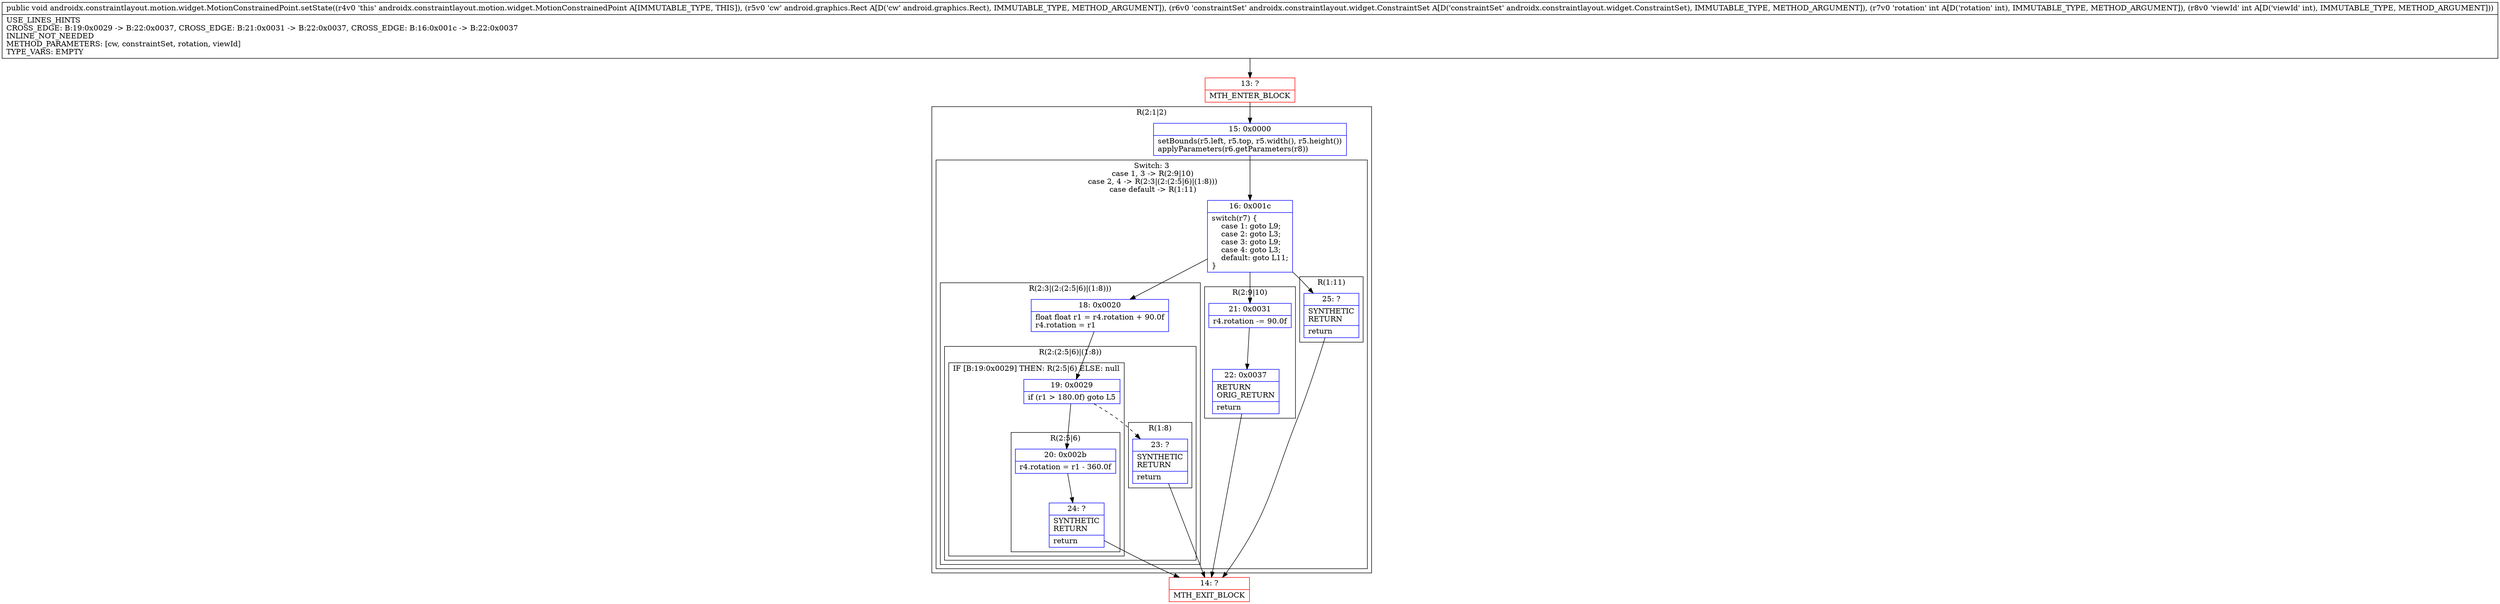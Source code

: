 digraph "CFG forandroidx.constraintlayout.motion.widget.MotionConstrainedPoint.setState(Landroid\/graphics\/Rect;Landroidx\/constraintlayout\/widget\/ConstraintSet;II)V" {
subgraph cluster_Region_1790278247 {
label = "R(2:1|2)";
node [shape=record,color=blue];
Node_15 [shape=record,label="{15\:\ 0x0000|setBounds(r5.left, r5.top, r5.width(), r5.height())\lapplyParameters(r6.getParameters(r8))\l}"];
subgraph cluster_SwitchRegion_2114909275 {
label = "Switch: 3
 case 1, 3 -> R(2:9|10)
 case 2, 4 -> R(2:3|(2:(2:5|6)|(1:8)))
 case default -> R(1:11)";
node [shape=record,color=blue];
Node_16 [shape=record,label="{16\:\ 0x001c|switch(r7) \{\l    case 1: goto L9;\l    case 2: goto L3;\l    case 3: goto L9;\l    case 4: goto L3;\l    default: goto L11;\l\}\l}"];
subgraph cluster_Region_842584695 {
label = "R(2:9|10)";
node [shape=record,color=blue];
Node_21 [shape=record,label="{21\:\ 0x0031|r4.rotation \-= 90.0f\l}"];
Node_22 [shape=record,label="{22\:\ 0x0037|RETURN\lORIG_RETURN\l|return\l}"];
}
subgraph cluster_Region_1896752259 {
label = "R(2:3|(2:(2:5|6)|(1:8)))";
node [shape=record,color=blue];
Node_18 [shape=record,label="{18\:\ 0x0020|float float r1 = r4.rotation + 90.0f\lr4.rotation = r1\l}"];
subgraph cluster_Region_1580923617 {
label = "R(2:(2:5|6)|(1:8))";
node [shape=record,color=blue];
subgraph cluster_IfRegion_2128958705 {
label = "IF [B:19:0x0029] THEN: R(2:5|6) ELSE: null";
node [shape=record,color=blue];
Node_19 [shape=record,label="{19\:\ 0x0029|if (r1 \> 180.0f) goto L5\l}"];
subgraph cluster_Region_2051558986 {
label = "R(2:5|6)";
node [shape=record,color=blue];
Node_20 [shape=record,label="{20\:\ 0x002b|r4.rotation = r1 \- 360.0f\l}"];
Node_24 [shape=record,label="{24\:\ ?|SYNTHETIC\lRETURN\l|return\l}"];
}
}
subgraph cluster_Region_530433283 {
label = "R(1:8)";
node [shape=record,color=blue];
Node_23 [shape=record,label="{23\:\ ?|SYNTHETIC\lRETURN\l|return\l}"];
}
}
}
subgraph cluster_Region_372786823 {
label = "R(1:11)";
node [shape=record,color=blue];
Node_25 [shape=record,label="{25\:\ ?|SYNTHETIC\lRETURN\l|return\l}"];
}
}
}
Node_13 [shape=record,color=red,label="{13\:\ ?|MTH_ENTER_BLOCK\l}"];
Node_14 [shape=record,color=red,label="{14\:\ ?|MTH_EXIT_BLOCK\l}"];
MethodNode[shape=record,label="{public void androidx.constraintlayout.motion.widget.MotionConstrainedPoint.setState((r4v0 'this' androidx.constraintlayout.motion.widget.MotionConstrainedPoint A[IMMUTABLE_TYPE, THIS]), (r5v0 'cw' android.graphics.Rect A[D('cw' android.graphics.Rect), IMMUTABLE_TYPE, METHOD_ARGUMENT]), (r6v0 'constraintSet' androidx.constraintlayout.widget.ConstraintSet A[D('constraintSet' androidx.constraintlayout.widget.ConstraintSet), IMMUTABLE_TYPE, METHOD_ARGUMENT]), (r7v0 'rotation' int A[D('rotation' int), IMMUTABLE_TYPE, METHOD_ARGUMENT]), (r8v0 'viewId' int A[D('viewId' int), IMMUTABLE_TYPE, METHOD_ARGUMENT]))  | USE_LINES_HINTS\lCROSS_EDGE: B:19:0x0029 \-\> B:22:0x0037, CROSS_EDGE: B:21:0x0031 \-\> B:22:0x0037, CROSS_EDGE: B:16:0x001c \-\> B:22:0x0037\lINLINE_NOT_NEEDED\lMETHOD_PARAMETERS: [cw, constraintSet, rotation, viewId]\lTYPE_VARS: EMPTY\l}"];
MethodNode -> Node_13;Node_15 -> Node_16;
Node_16 -> Node_18;
Node_16 -> Node_21;
Node_16 -> Node_25;
Node_21 -> Node_22;
Node_22 -> Node_14;
Node_18 -> Node_19;
Node_19 -> Node_20;
Node_19 -> Node_23[style=dashed];
Node_20 -> Node_24;
Node_24 -> Node_14;
Node_23 -> Node_14;
Node_25 -> Node_14;
Node_13 -> Node_15;
}


